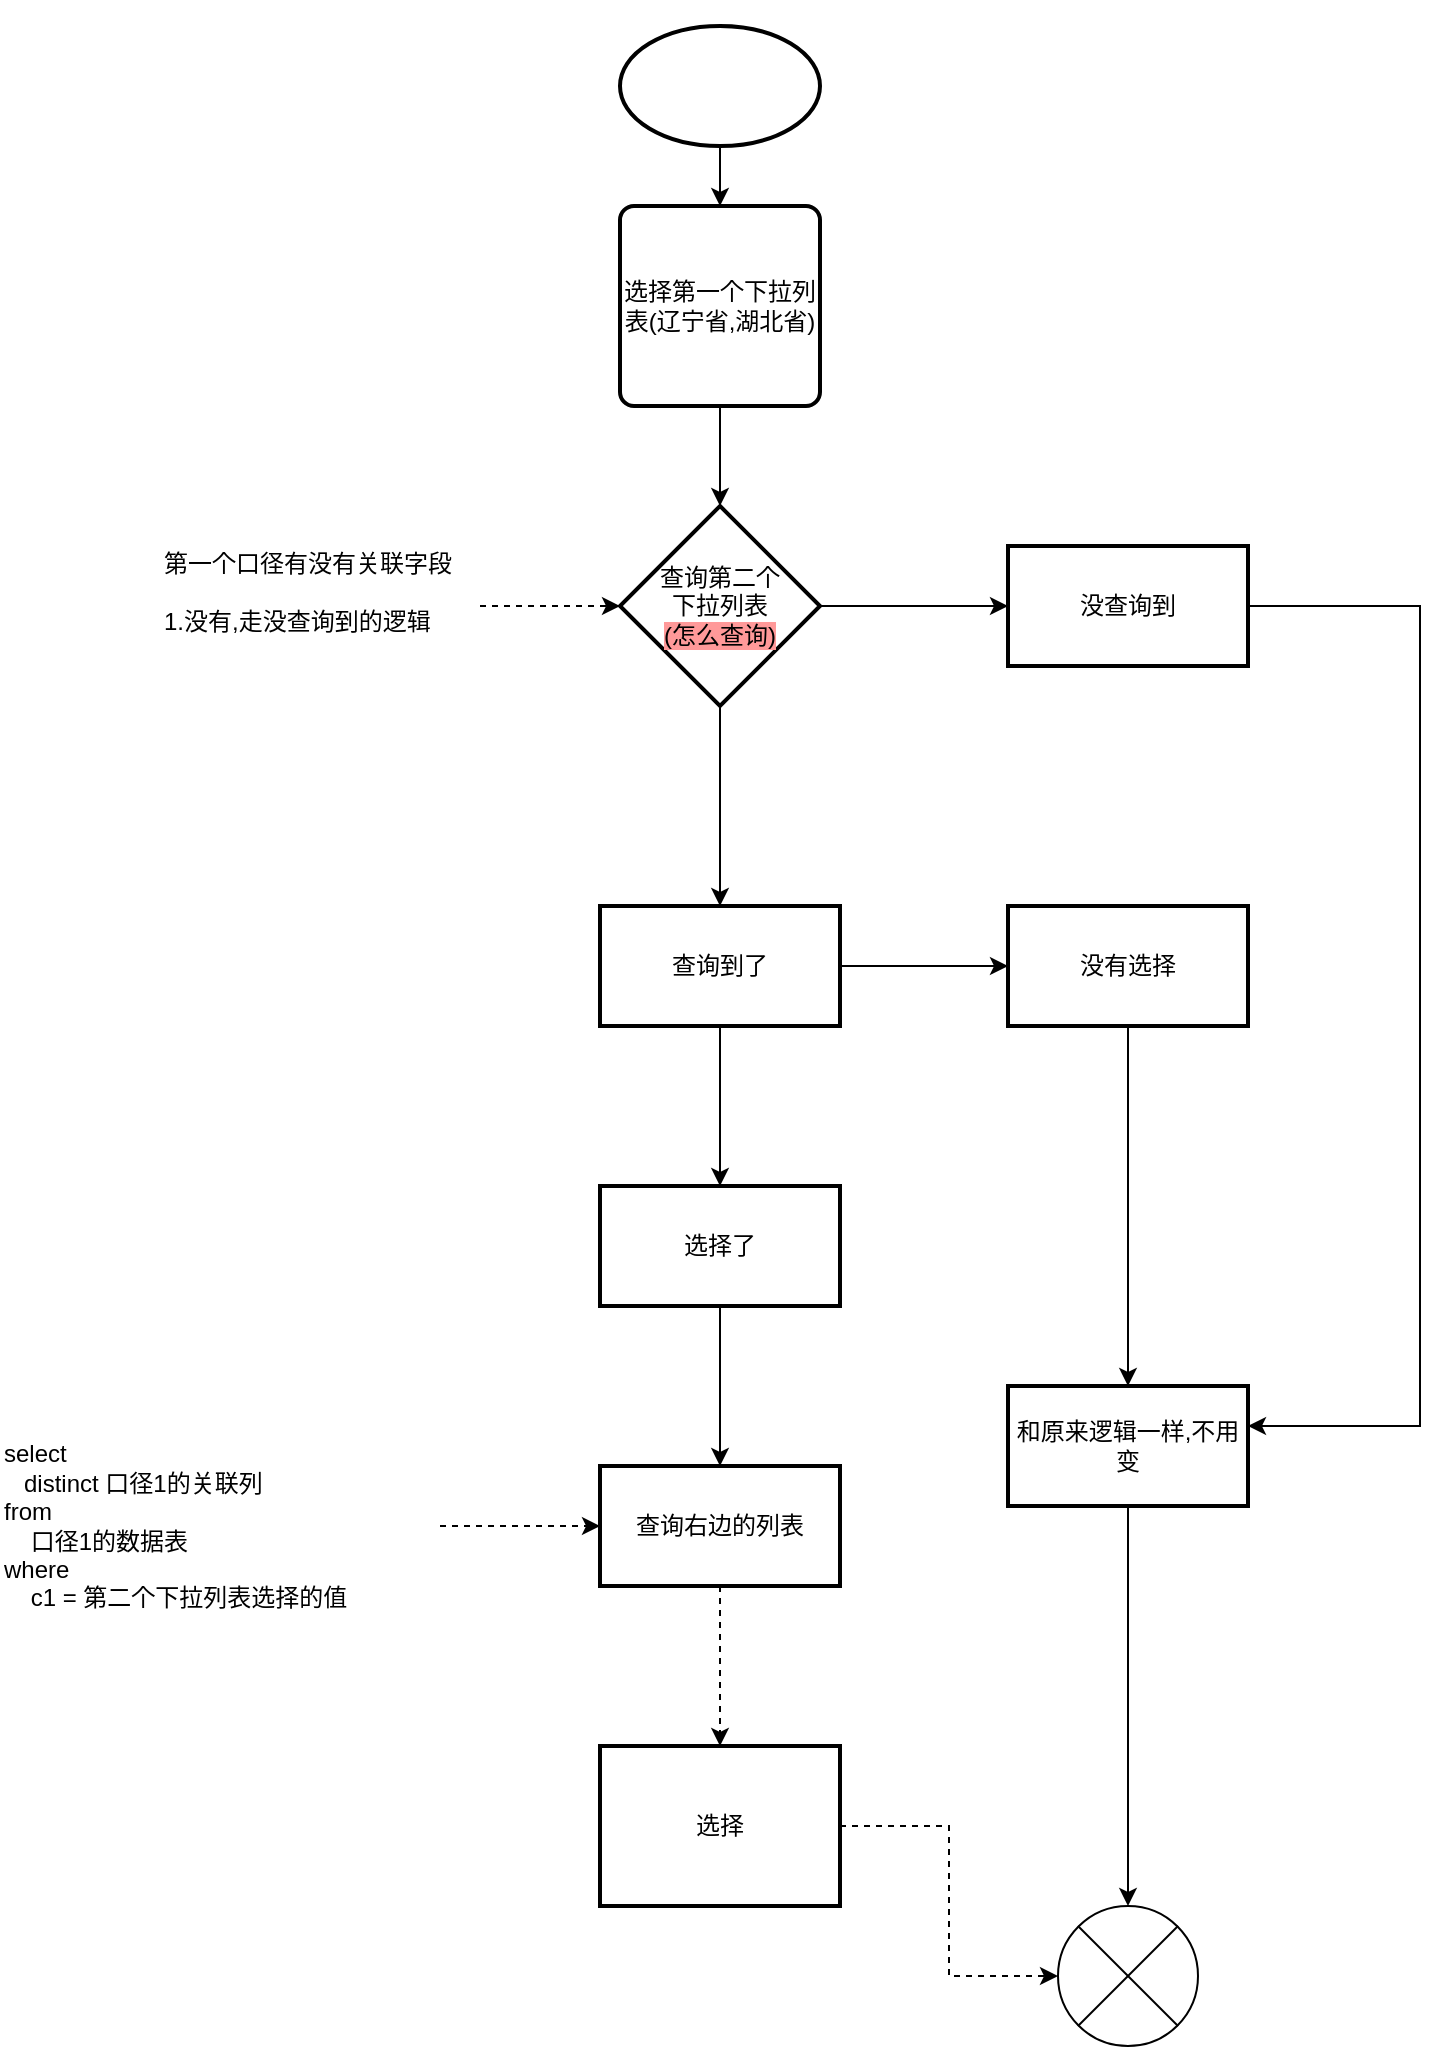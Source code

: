 <mxfile version="14.6.12" type="github"><diagram id="ZEXC3ge2YVz2IVh5pRUU" name="Page-1"><mxGraphModel dx="2249" dy="804" grid="1" gridSize="10" guides="1" tooltips="1" connect="1" arrows="1" fold="1" page="1" pageScale="1" pageWidth="827" pageHeight="1169" math="0" shadow="0"><root><mxCell id="0"/><mxCell id="1" parent="0"/><mxCell id="ZofTVJrCTGX-V3tmo4Hg-22" value="" style="edgeStyle=orthogonalEdgeStyle;rounded=0;orthogonalLoop=1;jettySize=auto;html=1;" parent="1" source="ZofTVJrCTGX-V3tmo4Hg-1" target="ZofTVJrCTGX-V3tmo4Hg-3" edge="1"><mxGeometry relative="1" as="geometry"/></mxCell><mxCell id="ZofTVJrCTGX-V3tmo4Hg-1" value="&lt;br&gt;&lt;br&gt;&lt;br&gt;&lt;br&gt;&lt;br&gt;&lt;br&gt;" style="strokeWidth=2;html=1;shape=mxgraph.flowchart.start_1;whiteSpace=wrap;" parent="1" vertex="1"><mxGeometry x="230" y="50" width="100" height="60" as="geometry"/></mxCell><mxCell id="ZofTVJrCTGX-V3tmo4Hg-2" value="" style="verticalLabelPosition=bottom;verticalAlign=top;html=1;shape=mxgraph.flowchart.or;" parent="1" vertex="1"><mxGeometry x="449" y="990" width="70" height="70" as="geometry"/></mxCell><mxCell id="ZofTVJrCTGX-V3tmo4Hg-21" value="" style="edgeStyle=orthogonalEdgeStyle;rounded=0;orthogonalLoop=1;jettySize=auto;html=1;" parent="1" source="ZofTVJrCTGX-V3tmo4Hg-3" target="ZofTVJrCTGX-V3tmo4Hg-9" edge="1"><mxGeometry relative="1" as="geometry"/></mxCell><mxCell id="ZofTVJrCTGX-V3tmo4Hg-3" value="选择第一个下拉列表(辽宁省,湖北省)" style="rounded=1;whiteSpace=wrap;html=1;absoluteArcSize=1;arcSize=14;strokeWidth=2;" parent="1" vertex="1"><mxGeometry x="230" y="140" width="100" height="100" as="geometry"/></mxCell><mxCell id="ZofTVJrCTGX-V3tmo4Hg-13" value="" style="edgeStyle=orthogonalEdgeStyle;rounded=0;orthogonalLoop=1;jettySize=auto;html=1;" parent="1" source="ZofTVJrCTGX-V3tmo4Hg-9" target="ZofTVJrCTGX-V3tmo4Hg-12" edge="1"><mxGeometry relative="1" as="geometry"/></mxCell><mxCell id="ZofTVJrCTGX-V3tmo4Hg-15" value="" style="edgeStyle=orthogonalEdgeStyle;rounded=0;orthogonalLoop=1;jettySize=auto;html=1;" parent="1" source="ZofTVJrCTGX-V3tmo4Hg-9" target="ZofTVJrCTGX-V3tmo4Hg-14" edge="1"><mxGeometry relative="1" as="geometry"/></mxCell><mxCell id="ZofTVJrCTGX-V3tmo4Hg-9" value="查询第二个&lt;br&gt;下拉列表&lt;br&gt;&lt;span style=&quot;background-color: rgb(255 , 153 , 153)&quot;&gt;(怎么查询)&lt;/span&gt;" style="strokeWidth=2;html=1;shape=mxgraph.flowchart.decision;whiteSpace=wrap;" parent="1" vertex="1"><mxGeometry x="230" y="290" width="100" height="100" as="geometry"/></mxCell><mxCell id="ZofTVJrCTGX-V3tmo4Hg-20" value="" style="edgeStyle=orthogonalEdgeStyle;rounded=0;orthogonalLoop=1;jettySize=auto;html=1;" parent="1" source="ZofTVJrCTGX-V3tmo4Hg-12" target="ZofTVJrCTGX-V3tmo4Hg-19" edge="1"><mxGeometry relative="1" as="geometry"/></mxCell><mxCell id="ZofTVJrCTGX-V3tmo4Hg-24" value="" style="edgeStyle=orthogonalEdgeStyle;rounded=0;orthogonalLoop=1;jettySize=auto;html=1;" parent="1" source="ZofTVJrCTGX-V3tmo4Hg-12" target="ZofTVJrCTGX-V3tmo4Hg-23" edge="1"><mxGeometry relative="1" as="geometry"/></mxCell><mxCell id="ZofTVJrCTGX-V3tmo4Hg-12" value="查询到了" style="whiteSpace=wrap;html=1;strokeWidth=2;" parent="1" vertex="1"><mxGeometry x="220" y="490" width="120" height="60" as="geometry"/></mxCell><mxCell id="ZofTVJrCTGX-V3tmo4Hg-17" value="" style="edgeStyle=orthogonalEdgeStyle;rounded=0;orthogonalLoop=1;jettySize=auto;html=1;" parent="1" source="ZofTVJrCTGX-V3tmo4Hg-14" target="ZofTVJrCTGX-V3tmo4Hg-16" edge="1"><mxGeometry relative="1" as="geometry"><Array as="points"><mxPoint x="630" y="340"/><mxPoint x="630" y="750"/></Array></mxGeometry></mxCell><mxCell id="ZofTVJrCTGX-V3tmo4Hg-14" value="没查询到" style="whiteSpace=wrap;html=1;strokeWidth=2;" parent="1" vertex="1"><mxGeometry x="424" y="310" width="120" height="60" as="geometry"/></mxCell><mxCell id="ZofTVJrCTGX-V3tmo4Hg-18" style="edgeStyle=orthogonalEdgeStyle;rounded=0;orthogonalLoop=1;jettySize=auto;html=1;" parent="1" source="ZofTVJrCTGX-V3tmo4Hg-16" target="ZofTVJrCTGX-V3tmo4Hg-2" edge="1"><mxGeometry relative="1" as="geometry"/></mxCell><mxCell id="ZofTVJrCTGX-V3tmo4Hg-16" value="和原来逻辑一样,不用变" style="whiteSpace=wrap;html=1;strokeWidth=2;" parent="1" vertex="1"><mxGeometry x="424" y="730" width="120" height="60" as="geometry"/></mxCell><mxCell id="ZofTVJrCTGX-V3tmo4Hg-25" style="edgeStyle=orthogonalEdgeStyle;rounded=0;orthogonalLoop=1;jettySize=auto;html=1;" parent="1" source="ZofTVJrCTGX-V3tmo4Hg-19" target="ZofTVJrCTGX-V3tmo4Hg-16" edge="1"><mxGeometry relative="1" as="geometry"/></mxCell><mxCell id="ZofTVJrCTGX-V3tmo4Hg-19" value="没有选择" style="whiteSpace=wrap;html=1;strokeWidth=2;" parent="1" vertex="1"><mxGeometry x="424" y="490" width="120" height="60" as="geometry"/></mxCell><mxCell id="ZofTVJrCTGX-V3tmo4Hg-33" value="" style="edgeStyle=orthogonalEdgeStyle;rounded=0;orthogonalLoop=1;jettySize=auto;html=1;" parent="1" source="ZofTVJrCTGX-V3tmo4Hg-23" target="ZofTVJrCTGX-V3tmo4Hg-32" edge="1"><mxGeometry relative="1" as="geometry"/></mxCell><mxCell id="ZofTVJrCTGX-V3tmo4Hg-23" value="选择了" style="whiteSpace=wrap;html=1;strokeWidth=2;" parent="1" vertex="1"><mxGeometry x="220" y="630" width="120" height="60" as="geometry"/></mxCell><mxCell id="ZofTVJrCTGX-V3tmo4Hg-31" value="" style="edgeStyle=orthogonalEdgeStyle;rounded=0;orthogonalLoop=1;jettySize=auto;html=1;dashed=1;" parent="1" source="ZofTVJrCTGX-V3tmo4Hg-29" target="ZofTVJrCTGX-V3tmo4Hg-9" edge="1"><mxGeometry relative="1" as="geometry"/></mxCell><mxCell id="ZofTVJrCTGX-V3tmo4Hg-29" value="&lt;div&gt;&lt;span&gt;第一个口径有没有关联字段&lt;/span&gt;&lt;br&gt;&lt;/div&gt;&lt;div&gt;&lt;span&gt;&lt;br&gt;&lt;/span&gt;&lt;/div&gt;&lt;div&gt;&lt;span&gt;1.没有,走没查询到的逻辑&lt;/span&gt;&lt;/div&gt;&lt;div&gt;&lt;br&gt;&lt;/div&gt;" style="text;html=1;strokeColor=none;fillColor=none;align=left;verticalAlign=middle;whiteSpace=wrap;rounded=0;" parent="1" vertex="1"><mxGeometry y="265" width="160" height="150" as="geometry"/></mxCell><mxCell id="kuKdz0aHoxx-DWvdh2n_-2" value="" style="edgeStyle=orthogonalEdgeStyle;rounded=0;orthogonalLoop=1;jettySize=auto;html=1;dashed=1;" edge="1" parent="1" source="ZofTVJrCTGX-V3tmo4Hg-32" target="kuKdz0aHoxx-DWvdh2n_-1"><mxGeometry relative="1" as="geometry"/></mxCell><mxCell id="ZofTVJrCTGX-V3tmo4Hg-32" value="查询右边的列表" style="whiteSpace=wrap;html=1;strokeWidth=2;" parent="1" vertex="1"><mxGeometry x="220" y="770" width="120" height="60" as="geometry"/></mxCell><mxCell id="ZofTVJrCTGX-V3tmo4Hg-35" style="edgeStyle=orthogonalEdgeStyle;rounded=0;orthogonalLoop=1;jettySize=auto;html=1;exitX=1;exitY=0.5;exitDx=0;exitDy=0;entryX=0;entryY=0.5;entryDx=0;entryDy=0;dashed=1;" parent="1" source="ZofTVJrCTGX-V3tmo4Hg-34" target="ZofTVJrCTGX-V3tmo4Hg-32" edge="1"><mxGeometry relative="1" as="geometry"/></mxCell><mxCell id="ZofTVJrCTGX-V3tmo4Hg-34" value="&lt;span&gt;select &lt;br&gt;&amp;nbsp; &amp;nbsp;distinct 口径1的关联列&lt;br&gt;from &lt;br&gt;&amp;nbsp; &amp;nbsp; 口径1的数据表&lt;br&gt;where &lt;br&gt;&amp;nbsp; &amp;nbsp; c1 = 第二个下拉列表选择的值&lt;/span&gt;" style="text;html=1;strokeColor=none;fillColor=none;align=left;verticalAlign=middle;whiteSpace=wrap;rounded=0;" parent="1" vertex="1"><mxGeometry x="-80" y="790" width="220" height="20" as="geometry"/></mxCell><mxCell id="kuKdz0aHoxx-DWvdh2n_-3" style="edgeStyle=orthogonalEdgeStyle;rounded=0;orthogonalLoop=1;jettySize=auto;html=1;dashed=1;" edge="1" parent="1" source="kuKdz0aHoxx-DWvdh2n_-1" target="ZofTVJrCTGX-V3tmo4Hg-2"><mxGeometry relative="1" as="geometry"/></mxCell><mxCell id="kuKdz0aHoxx-DWvdh2n_-1" value="选择" style="whiteSpace=wrap;html=1;strokeWidth=2;" vertex="1" parent="1"><mxGeometry x="220" y="910" width="120" height="80" as="geometry"/></mxCell></root></mxGraphModel></diagram></mxfile>